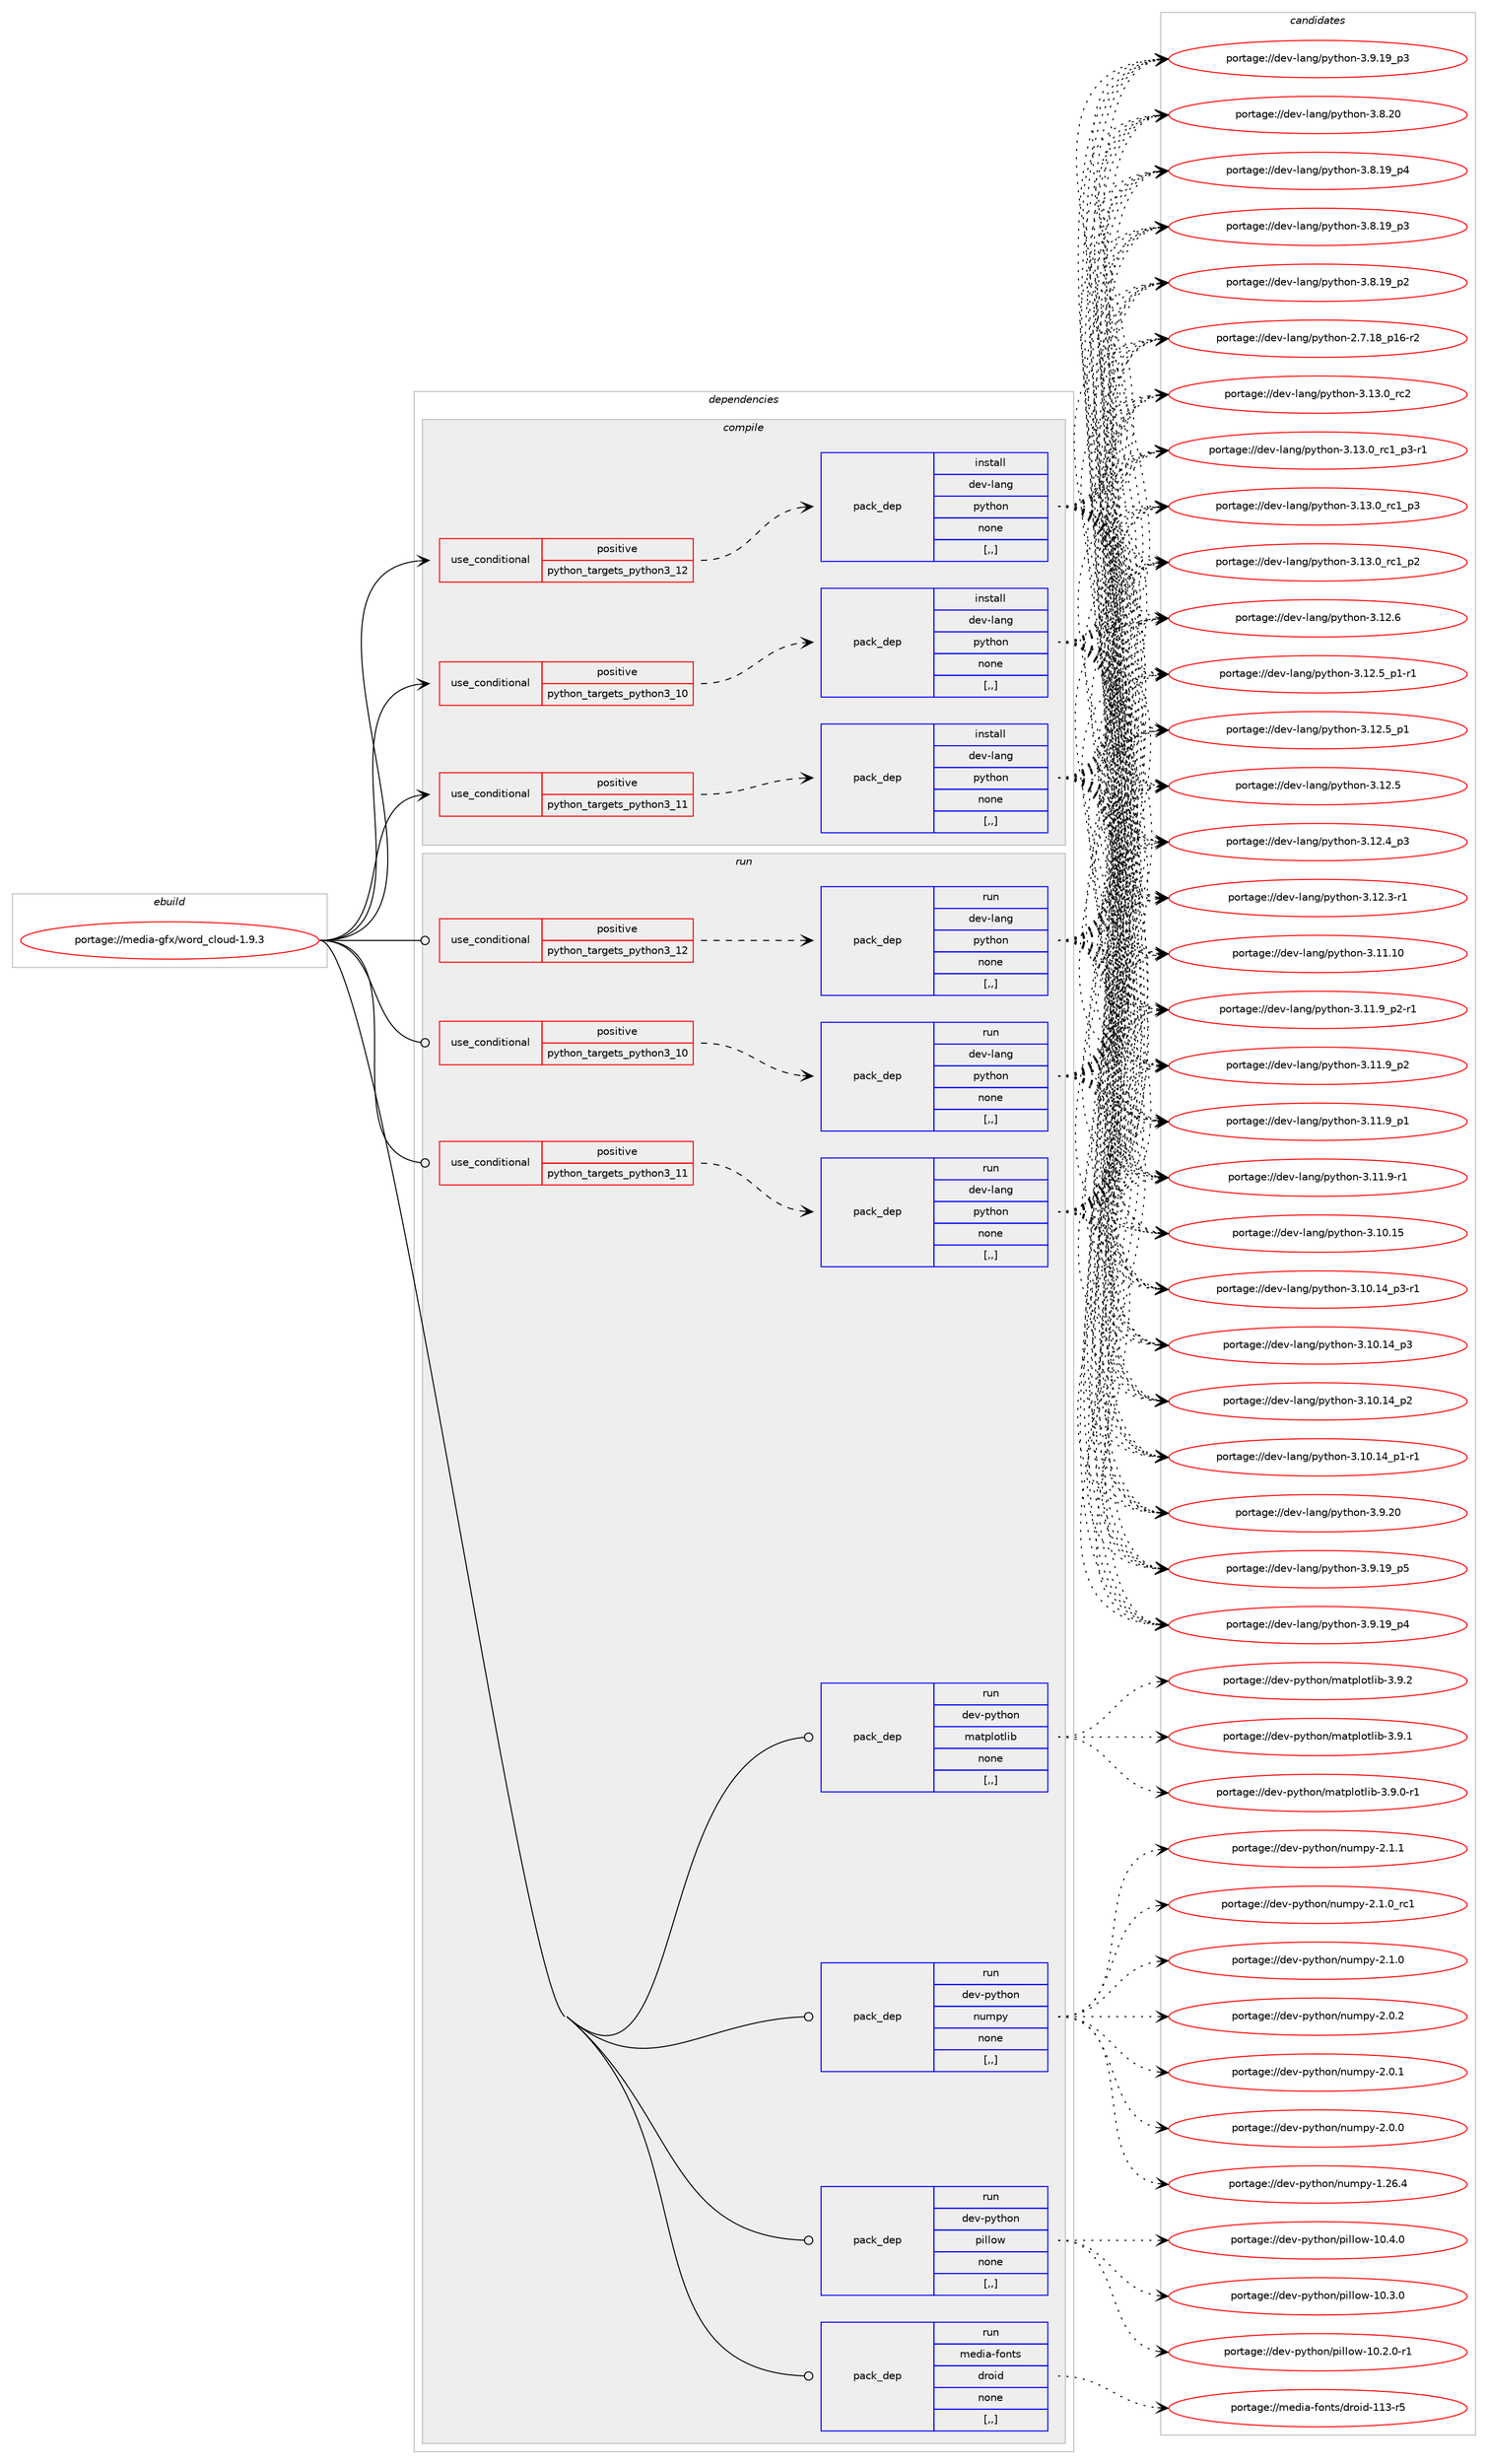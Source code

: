 digraph prolog {

# *************
# Graph options
# *************

newrank=true;
concentrate=true;
compound=true;
graph [rankdir=LR,fontname=Helvetica,fontsize=10,ranksep=1.5];#, ranksep=2.5, nodesep=0.2];
edge  [arrowhead=vee];
node  [fontname=Helvetica,fontsize=10];

# **********
# The ebuild
# **********

subgraph cluster_leftcol {
color=gray;
label=<<i>ebuild</i>>;
id [label="portage://media-gfx/word_cloud-1.9.3", color=red, width=4, href="../media-gfx/word_cloud-1.9.3.svg"];
}

# ****************
# The dependencies
# ****************

subgraph cluster_midcol {
color=gray;
label=<<i>dependencies</i>>;
subgraph cluster_compile {
fillcolor="#eeeeee";
style=filled;
label=<<i>compile</i>>;
subgraph cond206956 {
dependency803730 [label=<<TABLE BORDER="0" CELLBORDER="1" CELLSPACING="0" CELLPADDING="4"><TR><TD ROWSPAN="3" CELLPADDING="10">use_conditional</TD></TR><TR><TD>positive</TD></TR><TR><TD>python_targets_python3_10</TD></TR></TABLE>>, shape=none, color=red];
subgraph pack590650 {
dependency803731 [label=<<TABLE BORDER="0" CELLBORDER="1" CELLSPACING="0" CELLPADDING="4" WIDTH="220"><TR><TD ROWSPAN="6" CELLPADDING="30">pack_dep</TD></TR><TR><TD WIDTH="110">install</TD></TR><TR><TD>dev-lang</TD></TR><TR><TD>python</TD></TR><TR><TD>none</TD></TR><TR><TD>[,,]</TD></TR></TABLE>>, shape=none, color=blue];
}
dependency803730:e -> dependency803731:w [weight=20,style="dashed",arrowhead="vee"];
}
id:e -> dependency803730:w [weight=20,style="solid",arrowhead="vee"];
subgraph cond206957 {
dependency803732 [label=<<TABLE BORDER="0" CELLBORDER="1" CELLSPACING="0" CELLPADDING="4"><TR><TD ROWSPAN="3" CELLPADDING="10">use_conditional</TD></TR><TR><TD>positive</TD></TR><TR><TD>python_targets_python3_11</TD></TR></TABLE>>, shape=none, color=red];
subgraph pack590651 {
dependency803733 [label=<<TABLE BORDER="0" CELLBORDER="1" CELLSPACING="0" CELLPADDING="4" WIDTH="220"><TR><TD ROWSPAN="6" CELLPADDING="30">pack_dep</TD></TR><TR><TD WIDTH="110">install</TD></TR><TR><TD>dev-lang</TD></TR><TR><TD>python</TD></TR><TR><TD>none</TD></TR><TR><TD>[,,]</TD></TR></TABLE>>, shape=none, color=blue];
}
dependency803732:e -> dependency803733:w [weight=20,style="dashed",arrowhead="vee"];
}
id:e -> dependency803732:w [weight=20,style="solid",arrowhead="vee"];
subgraph cond206958 {
dependency803734 [label=<<TABLE BORDER="0" CELLBORDER="1" CELLSPACING="0" CELLPADDING="4"><TR><TD ROWSPAN="3" CELLPADDING="10">use_conditional</TD></TR><TR><TD>positive</TD></TR><TR><TD>python_targets_python3_12</TD></TR></TABLE>>, shape=none, color=red];
subgraph pack590652 {
dependency803735 [label=<<TABLE BORDER="0" CELLBORDER="1" CELLSPACING="0" CELLPADDING="4" WIDTH="220"><TR><TD ROWSPAN="6" CELLPADDING="30">pack_dep</TD></TR><TR><TD WIDTH="110">install</TD></TR><TR><TD>dev-lang</TD></TR><TR><TD>python</TD></TR><TR><TD>none</TD></TR><TR><TD>[,,]</TD></TR></TABLE>>, shape=none, color=blue];
}
dependency803734:e -> dependency803735:w [weight=20,style="dashed",arrowhead="vee"];
}
id:e -> dependency803734:w [weight=20,style="solid",arrowhead="vee"];
}
subgraph cluster_compileandrun {
fillcolor="#eeeeee";
style=filled;
label=<<i>compile and run</i>>;
}
subgraph cluster_run {
fillcolor="#eeeeee";
style=filled;
label=<<i>run</i>>;
subgraph cond206959 {
dependency803736 [label=<<TABLE BORDER="0" CELLBORDER="1" CELLSPACING="0" CELLPADDING="4"><TR><TD ROWSPAN="3" CELLPADDING="10">use_conditional</TD></TR><TR><TD>positive</TD></TR><TR><TD>python_targets_python3_10</TD></TR></TABLE>>, shape=none, color=red];
subgraph pack590653 {
dependency803737 [label=<<TABLE BORDER="0" CELLBORDER="1" CELLSPACING="0" CELLPADDING="4" WIDTH="220"><TR><TD ROWSPAN="6" CELLPADDING="30">pack_dep</TD></TR><TR><TD WIDTH="110">run</TD></TR><TR><TD>dev-lang</TD></TR><TR><TD>python</TD></TR><TR><TD>none</TD></TR><TR><TD>[,,]</TD></TR></TABLE>>, shape=none, color=blue];
}
dependency803736:e -> dependency803737:w [weight=20,style="dashed",arrowhead="vee"];
}
id:e -> dependency803736:w [weight=20,style="solid",arrowhead="odot"];
subgraph cond206960 {
dependency803738 [label=<<TABLE BORDER="0" CELLBORDER="1" CELLSPACING="0" CELLPADDING="4"><TR><TD ROWSPAN="3" CELLPADDING="10">use_conditional</TD></TR><TR><TD>positive</TD></TR><TR><TD>python_targets_python3_11</TD></TR></TABLE>>, shape=none, color=red];
subgraph pack590654 {
dependency803739 [label=<<TABLE BORDER="0" CELLBORDER="1" CELLSPACING="0" CELLPADDING="4" WIDTH="220"><TR><TD ROWSPAN="6" CELLPADDING="30">pack_dep</TD></TR><TR><TD WIDTH="110">run</TD></TR><TR><TD>dev-lang</TD></TR><TR><TD>python</TD></TR><TR><TD>none</TD></TR><TR><TD>[,,]</TD></TR></TABLE>>, shape=none, color=blue];
}
dependency803738:e -> dependency803739:w [weight=20,style="dashed",arrowhead="vee"];
}
id:e -> dependency803738:w [weight=20,style="solid",arrowhead="odot"];
subgraph cond206961 {
dependency803740 [label=<<TABLE BORDER="0" CELLBORDER="1" CELLSPACING="0" CELLPADDING="4"><TR><TD ROWSPAN="3" CELLPADDING="10">use_conditional</TD></TR><TR><TD>positive</TD></TR><TR><TD>python_targets_python3_12</TD></TR></TABLE>>, shape=none, color=red];
subgraph pack590655 {
dependency803741 [label=<<TABLE BORDER="0" CELLBORDER="1" CELLSPACING="0" CELLPADDING="4" WIDTH="220"><TR><TD ROWSPAN="6" CELLPADDING="30">pack_dep</TD></TR><TR><TD WIDTH="110">run</TD></TR><TR><TD>dev-lang</TD></TR><TR><TD>python</TD></TR><TR><TD>none</TD></TR><TR><TD>[,,]</TD></TR></TABLE>>, shape=none, color=blue];
}
dependency803740:e -> dependency803741:w [weight=20,style="dashed",arrowhead="vee"];
}
id:e -> dependency803740:w [weight=20,style="solid",arrowhead="odot"];
subgraph pack590656 {
dependency803742 [label=<<TABLE BORDER="0" CELLBORDER="1" CELLSPACING="0" CELLPADDING="4" WIDTH="220"><TR><TD ROWSPAN="6" CELLPADDING="30">pack_dep</TD></TR><TR><TD WIDTH="110">run</TD></TR><TR><TD>dev-python</TD></TR><TR><TD>matplotlib</TD></TR><TR><TD>none</TD></TR><TR><TD>[,,]</TD></TR></TABLE>>, shape=none, color=blue];
}
id:e -> dependency803742:w [weight=20,style="solid",arrowhead="odot"];
subgraph pack590657 {
dependency803743 [label=<<TABLE BORDER="0" CELLBORDER="1" CELLSPACING="0" CELLPADDING="4" WIDTH="220"><TR><TD ROWSPAN="6" CELLPADDING="30">pack_dep</TD></TR><TR><TD WIDTH="110">run</TD></TR><TR><TD>dev-python</TD></TR><TR><TD>numpy</TD></TR><TR><TD>none</TD></TR><TR><TD>[,,]</TD></TR></TABLE>>, shape=none, color=blue];
}
id:e -> dependency803743:w [weight=20,style="solid",arrowhead="odot"];
subgraph pack590658 {
dependency803744 [label=<<TABLE BORDER="0" CELLBORDER="1" CELLSPACING="0" CELLPADDING="4" WIDTH="220"><TR><TD ROWSPAN="6" CELLPADDING="30">pack_dep</TD></TR><TR><TD WIDTH="110">run</TD></TR><TR><TD>dev-python</TD></TR><TR><TD>pillow</TD></TR><TR><TD>none</TD></TR><TR><TD>[,,]</TD></TR></TABLE>>, shape=none, color=blue];
}
id:e -> dependency803744:w [weight=20,style="solid",arrowhead="odot"];
subgraph pack590659 {
dependency803745 [label=<<TABLE BORDER="0" CELLBORDER="1" CELLSPACING="0" CELLPADDING="4" WIDTH="220"><TR><TD ROWSPAN="6" CELLPADDING="30">pack_dep</TD></TR><TR><TD WIDTH="110">run</TD></TR><TR><TD>media-fonts</TD></TR><TR><TD>droid</TD></TR><TR><TD>none</TD></TR><TR><TD>[,,]</TD></TR></TABLE>>, shape=none, color=blue];
}
id:e -> dependency803745:w [weight=20,style="solid",arrowhead="odot"];
}
}

# **************
# The candidates
# **************

subgraph cluster_choices {
rank=same;
color=gray;
label=<<i>candidates</i>>;

subgraph choice590650 {
color=black;
nodesep=1;
choice10010111845108971101034711212111610411111045514649514648951149950 [label="portage://dev-lang/python-3.13.0_rc2", color=red, width=4,href="../dev-lang/python-3.13.0_rc2.svg"];
choice1001011184510897110103471121211161041111104551464951464895114994995112514511449 [label="portage://dev-lang/python-3.13.0_rc1_p3-r1", color=red, width=4,href="../dev-lang/python-3.13.0_rc1_p3-r1.svg"];
choice100101118451089711010347112121116104111110455146495146489511499499511251 [label="portage://dev-lang/python-3.13.0_rc1_p3", color=red, width=4,href="../dev-lang/python-3.13.0_rc1_p3.svg"];
choice100101118451089711010347112121116104111110455146495146489511499499511250 [label="portage://dev-lang/python-3.13.0_rc1_p2", color=red, width=4,href="../dev-lang/python-3.13.0_rc1_p2.svg"];
choice10010111845108971101034711212111610411111045514649504654 [label="portage://dev-lang/python-3.12.6", color=red, width=4,href="../dev-lang/python-3.12.6.svg"];
choice1001011184510897110103471121211161041111104551464950465395112494511449 [label="portage://dev-lang/python-3.12.5_p1-r1", color=red, width=4,href="../dev-lang/python-3.12.5_p1-r1.svg"];
choice100101118451089711010347112121116104111110455146495046539511249 [label="portage://dev-lang/python-3.12.5_p1", color=red, width=4,href="../dev-lang/python-3.12.5_p1.svg"];
choice10010111845108971101034711212111610411111045514649504653 [label="portage://dev-lang/python-3.12.5", color=red, width=4,href="../dev-lang/python-3.12.5.svg"];
choice100101118451089711010347112121116104111110455146495046529511251 [label="portage://dev-lang/python-3.12.4_p3", color=red, width=4,href="../dev-lang/python-3.12.4_p3.svg"];
choice100101118451089711010347112121116104111110455146495046514511449 [label="portage://dev-lang/python-3.12.3-r1", color=red, width=4,href="../dev-lang/python-3.12.3-r1.svg"];
choice1001011184510897110103471121211161041111104551464949464948 [label="portage://dev-lang/python-3.11.10", color=red, width=4,href="../dev-lang/python-3.11.10.svg"];
choice1001011184510897110103471121211161041111104551464949465795112504511449 [label="portage://dev-lang/python-3.11.9_p2-r1", color=red, width=4,href="../dev-lang/python-3.11.9_p2-r1.svg"];
choice100101118451089711010347112121116104111110455146494946579511250 [label="portage://dev-lang/python-3.11.9_p2", color=red, width=4,href="../dev-lang/python-3.11.9_p2.svg"];
choice100101118451089711010347112121116104111110455146494946579511249 [label="portage://dev-lang/python-3.11.9_p1", color=red, width=4,href="../dev-lang/python-3.11.9_p1.svg"];
choice100101118451089711010347112121116104111110455146494946574511449 [label="portage://dev-lang/python-3.11.9-r1", color=red, width=4,href="../dev-lang/python-3.11.9-r1.svg"];
choice1001011184510897110103471121211161041111104551464948464953 [label="portage://dev-lang/python-3.10.15", color=red, width=4,href="../dev-lang/python-3.10.15.svg"];
choice100101118451089711010347112121116104111110455146494846495295112514511449 [label="portage://dev-lang/python-3.10.14_p3-r1", color=red, width=4,href="../dev-lang/python-3.10.14_p3-r1.svg"];
choice10010111845108971101034711212111610411111045514649484649529511251 [label="portage://dev-lang/python-3.10.14_p3", color=red, width=4,href="../dev-lang/python-3.10.14_p3.svg"];
choice10010111845108971101034711212111610411111045514649484649529511250 [label="portage://dev-lang/python-3.10.14_p2", color=red, width=4,href="../dev-lang/python-3.10.14_p2.svg"];
choice100101118451089711010347112121116104111110455146494846495295112494511449 [label="portage://dev-lang/python-3.10.14_p1-r1", color=red, width=4,href="../dev-lang/python-3.10.14_p1-r1.svg"];
choice10010111845108971101034711212111610411111045514657465048 [label="portage://dev-lang/python-3.9.20", color=red, width=4,href="../dev-lang/python-3.9.20.svg"];
choice100101118451089711010347112121116104111110455146574649579511253 [label="portage://dev-lang/python-3.9.19_p5", color=red, width=4,href="../dev-lang/python-3.9.19_p5.svg"];
choice100101118451089711010347112121116104111110455146574649579511252 [label="portage://dev-lang/python-3.9.19_p4", color=red, width=4,href="../dev-lang/python-3.9.19_p4.svg"];
choice100101118451089711010347112121116104111110455146574649579511251 [label="portage://dev-lang/python-3.9.19_p3", color=red, width=4,href="../dev-lang/python-3.9.19_p3.svg"];
choice10010111845108971101034711212111610411111045514656465048 [label="portage://dev-lang/python-3.8.20", color=red, width=4,href="../dev-lang/python-3.8.20.svg"];
choice100101118451089711010347112121116104111110455146564649579511252 [label="portage://dev-lang/python-3.8.19_p4", color=red, width=4,href="../dev-lang/python-3.8.19_p4.svg"];
choice100101118451089711010347112121116104111110455146564649579511251 [label="portage://dev-lang/python-3.8.19_p3", color=red, width=4,href="../dev-lang/python-3.8.19_p3.svg"];
choice100101118451089711010347112121116104111110455146564649579511250 [label="portage://dev-lang/python-3.8.19_p2", color=red, width=4,href="../dev-lang/python-3.8.19_p2.svg"];
choice100101118451089711010347112121116104111110455046554649569511249544511450 [label="portage://dev-lang/python-2.7.18_p16-r2", color=red, width=4,href="../dev-lang/python-2.7.18_p16-r2.svg"];
dependency803731:e -> choice10010111845108971101034711212111610411111045514649514648951149950:w [style=dotted,weight="100"];
dependency803731:e -> choice1001011184510897110103471121211161041111104551464951464895114994995112514511449:w [style=dotted,weight="100"];
dependency803731:e -> choice100101118451089711010347112121116104111110455146495146489511499499511251:w [style=dotted,weight="100"];
dependency803731:e -> choice100101118451089711010347112121116104111110455146495146489511499499511250:w [style=dotted,weight="100"];
dependency803731:e -> choice10010111845108971101034711212111610411111045514649504654:w [style=dotted,weight="100"];
dependency803731:e -> choice1001011184510897110103471121211161041111104551464950465395112494511449:w [style=dotted,weight="100"];
dependency803731:e -> choice100101118451089711010347112121116104111110455146495046539511249:w [style=dotted,weight="100"];
dependency803731:e -> choice10010111845108971101034711212111610411111045514649504653:w [style=dotted,weight="100"];
dependency803731:e -> choice100101118451089711010347112121116104111110455146495046529511251:w [style=dotted,weight="100"];
dependency803731:e -> choice100101118451089711010347112121116104111110455146495046514511449:w [style=dotted,weight="100"];
dependency803731:e -> choice1001011184510897110103471121211161041111104551464949464948:w [style=dotted,weight="100"];
dependency803731:e -> choice1001011184510897110103471121211161041111104551464949465795112504511449:w [style=dotted,weight="100"];
dependency803731:e -> choice100101118451089711010347112121116104111110455146494946579511250:w [style=dotted,weight="100"];
dependency803731:e -> choice100101118451089711010347112121116104111110455146494946579511249:w [style=dotted,weight="100"];
dependency803731:e -> choice100101118451089711010347112121116104111110455146494946574511449:w [style=dotted,weight="100"];
dependency803731:e -> choice1001011184510897110103471121211161041111104551464948464953:w [style=dotted,weight="100"];
dependency803731:e -> choice100101118451089711010347112121116104111110455146494846495295112514511449:w [style=dotted,weight="100"];
dependency803731:e -> choice10010111845108971101034711212111610411111045514649484649529511251:w [style=dotted,weight="100"];
dependency803731:e -> choice10010111845108971101034711212111610411111045514649484649529511250:w [style=dotted,weight="100"];
dependency803731:e -> choice100101118451089711010347112121116104111110455146494846495295112494511449:w [style=dotted,weight="100"];
dependency803731:e -> choice10010111845108971101034711212111610411111045514657465048:w [style=dotted,weight="100"];
dependency803731:e -> choice100101118451089711010347112121116104111110455146574649579511253:w [style=dotted,weight="100"];
dependency803731:e -> choice100101118451089711010347112121116104111110455146574649579511252:w [style=dotted,weight="100"];
dependency803731:e -> choice100101118451089711010347112121116104111110455146574649579511251:w [style=dotted,weight="100"];
dependency803731:e -> choice10010111845108971101034711212111610411111045514656465048:w [style=dotted,weight="100"];
dependency803731:e -> choice100101118451089711010347112121116104111110455146564649579511252:w [style=dotted,weight="100"];
dependency803731:e -> choice100101118451089711010347112121116104111110455146564649579511251:w [style=dotted,weight="100"];
dependency803731:e -> choice100101118451089711010347112121116104111110455146564649579511250:w [style=dotted,weight="100"];
dependency803731:e -> choice100101118451089711010347112121116104111110455046554649569511249544511450:w [style=dotted,weight="100"];
}
subgraph choice590651 {
color=black;
nodesep=1;
choice10010111845108971101034711212111610411111045514649514648951149950 [label="portage://dev-lang/python-3.13.0_rc2", color=red, width=4,href="../dev-lang/python-3.13.0_rc2.svg"];
choice1001011184510897110103471121211161041111104551464951464895114994995112514511449 [label="portage://dev-lang/python-3.13.0_rc1_p3-r1", color=red, width=4,href="../dev-lang/python-3.13.0_rc1_p3-r1.svg"];
choice100101118451089711010347112121116104111110455146495146489511499499511251 [label="portage://dev-lang/python-3.13.0_rc1_p3", color=red, width=4,href="../dev-lang/python-3.13.0_rc1_p3.svg"];
choice100101118451089711010347112121116104111110455146495146489511499499511250 [label="portage://dev-lang/python-3.13.0_rc1_p2", color=red, width=4,href="../dev-lang/python-3.13.0_rc1_p2.svg"];
choice10010111845108971101034711212111610411111045514649504654 [label="portage://dev-lang/python-3.12.6", color=red, width=4,href="../dev-lang/python-3.12.6.svg"];
choice1001011184510897110103471121211161041111104551464950465395112494511449 [label="portage://dev-lang/python-3.12.5_p1-r1", color=red, width=4,href="../dev-lang/python-3.12.5_p1-r1.svg"];
choice100101118451089711010347112121116104111110455146495046539511249 [label="portage://dev-lang/python-3.12.5_p1", color=red, width=4,href="../dev-lang/python-3.12.5_p1.svg"];
choice10010111845108971101034711212111610411111045514649504653 [label="portage://dev-lang/python-3.12.5", color=red, width=4,href="../dev-lang/python-3.12.5.svg"];
choice100101118451089711010347112121116104111110455146495046529511251 [label="portage://dev-lang/python-3.12.4_p3", color=red, width=4,href="../dev-lang/python-3.12.4_p3.svg"];
choice100101118451089711010347112121116104111110455146495046514511449 [label="portage://dev-lang/python-3.12.3-r1", color=red, width=4,href="../dev-lang/python-3.12.3-r1.svg"];
choice1001011184510897110103471121211161041111104551464949464948 [label="portage://dev-lang/python-3.11.10", color=red, width=4,href="../dev-lang/python-3.11.10.svg"];
choice1001011184510897110103471121211161041111104551464949465795112504511449 [label="portage://dev-lang/python-3.11.9_p2-r1", color=red, width=4,href="../dev-lang/python-3.11.9_p2-r1.svg"];
choice100101118451089711010347112121116104111110455146494946579511250 [label="portage://dev-lang/python-3.11.9_p2", color=red, width=4,href="../dev-lang/python-3.11.9_p2.svg"];
choice100101118451089711010347112121116104111110455146494946579511249 [label="portage://dev-lang/python-3.11.9_p1", color=red, width=4,href="../dev-lang/python-3.11.9_p1.svg"];
choice100101118451089711010347112121116104111110455146494946574511449 [label="portage://dev-lang/python-3.11.9-r1", color=red, width=4,href="../dev-lang/python-3.11.9-r1.svg"];
choice1001011184510897110103471121211161041111104551464948464953 [label="portage://dev-lang/python-3.10.15", color=red, width=4,href="../dev-lang/python-3.10.15.svg"];
choice100101118451089711010347112121116104111110455146494846495295112514511449 [label="portage://dev-lang/python-3.10.14_p3-r1", color=red, width=4,href="../dev-lang/python-3.10.14_p3-r1.svg"];
choice10010111845108971101034711212111610411111045514649484649529511251 [label="portage://dev-lang/python-3.10.14_p3", color=red, width=4,href="../dev-lang/python-3.10.14_p3.svg"];
choice10010111845108971101034711212111610411111045514649484649529511250 [label="portage://dev-lang/python-3.10.14_p2", color=red, width=4,href="../dev-lang/python-3.10.14_p2.svg"];
choice100101118451089711010347112121116104111110455146494846495295112494511449 [label="portage://dev-lang/python-3.10.14_p1-r1", color=red, width=4,href="../dev-lang/python-3.10.14_p1-r1.svg"];
choice10010111845108971101034711212111610411111045514657465048 [label="portage://dev-lang/python-3.9.20", color=red, width=4,href="../dev-lang/python-3.9.20.svg"];
choice100101118451089711010347112121116104111110455146574649579511253 [label="portage://dev-lang/python-3.9.19_p5", color=red, width=4,href="../dev-lang/python-3.9.19_p5.svg"];
choice100101118451089711010347112121116104111110455146574649579511252 [label="portage://dev-lang/python-3.9.19_p4", color=red, width=4,href="../dev-lang/python-3.9.19_p4.svg"];
choice100101118451089711010347112121116104111110455146574649579511251 [label="portage://dev-lang/python-3.9.19_p3", color=red, width=4,href="../dev-lang/python-3.9.19_p3.svg"];
choice10010111845108971101034711212111610411111045514656465048 [label="portage://dev-lang/python-3.8.20", color=red, width=4,href="../dev-lang/python-3.8.20.svg"];
choice100101118451089711010347112121116104111110455146564649579511252 [label="portage://dev-lang/python-3.8.19_p4", color=red, width=4,href="../dev-lang/python-3.8.19_p4.svg"];
choice100101118451089711010347112121116104111110455146564649579511251 [label="portage://dev-lang/python-3.8.19_p3", color=red, width=4,href="../dev-lang/python-3.8.19_p3.svg"];
choice100101118451089711010347112121116104111110455146564649579511250 [label="portage://dev-lang/python-3.8.19_p2", color=red, width=4,href="../dev-lang/python-3.8.19_p2.svg"];
choice100101118451089711010347112121116104111110455046554649569511249544511450 [label="portage://dev-lang/python-2.7.18_p16-r2", color=red, width=4,href="../dev-lang/python-2.7.18_p16-r2.svg"];
dependency803733:e -> choice10010111845108971101034711212111610411111045514649514648951149950:w [style=dotted,weight="100"];
dependency803733:e -> choice1001011184510897110103471121211161041111104551464951464895114994995112514511449:w [style=dotted,weight="100"];
dependency803733:e -> choice100101118451089711010347112121116104111110455146495146489511499499511251:w [style=dotted,weight="100"];
dependency803733:e -> choice100101118451089711010347112121116104111110455146495146489511499499511250:w [style=dotted,weight="100"];
dependency803733:e -> choice10010111845108971101034711212111610411111045514649504654:w [style=dotted,weight="100"];
dependency803733:e -> choice1001011184510897110103471121211161041111104551464950465395112494511449:w [style=dotted,weight="100"];
dependency803733:e -> choice100101118451089711010347112121116104111110455146495046539511249:w [style=dotted,weight="100"];
dependency803733:e -> choice10010111845108971101034711212111610411111045514649504653:w [style=dotted,weight="100"];
dependency803733:e -> choice100101118451089711010347112121116104111110455146495046529511251:w [style=dotted,weight="100"];
dependency803733:e -> choice100101118451089711010347112121116104111110455146495046514511449:w [style=dotted,weight="100"];
dependency803733:e -> choice1001011184510897110103471121211161041111104551464949464948:w [style=dotted,weight="100"];
dependency803733:e -> choice1001011184510897110103471121211161041111104551464949465795112504511449:w [style=dotted,weight="100"];
dependency803733:e -> choice100101118451089711010347112121116104111110455146494946579511250:w [style=dotted,weight="100"];
dependency803733:e -> choice100101118451089711010347112121116104111110455146494946579511249:w [style=dotted,weight="100"];
dependency803733:e -> choice100101118451089711010347112121116104111110455146494946574511449:w [style=dotted,weight="100"];
dependency803733:e -> choice1001011184510897110103471121211161041111104551464948464953:w [style=dotted,weight="100"];
dependency803733:e -> choice100101118451089711010347112121116104111110455146494846495295112514511449:w [style=dotted,weight="100"];
dependency803733:e -> choice10010111845108971101034711212111610411111045514649484649529511251:w [style=dotted,weight="100"];
dependency803733:e -> choice10010111845108971101034711212111610411111045514649484649529511250:w [style=dotted,weight="100"];
dependency803733:e -> choice100101118451089711010347112121116104111110455146494846495295112494511449:w [style=dotted,weight="100"];
dependency803733:e -> choice10010111845108971101034711212111610411111045514657465048:w [style=dotted,weight="100"];
dependency803733:e -> choice100101118451089711010347112121116104111110455146574649579511253:w [style=dotted,weight="100"];
dependency803733:e -> choice100101118451089711010347112121116104111110455146574649579511252:w [style=dotted,weight="100"];
dependency803733:e -> choice100101118451089711010347112121116104111110455146574649579511251:w [style=dotted,weight="100"];
dependency803733:e -> choice10010111845108971101034711212111610411111045514656465048:w [style=dotted,weight="100"];
dependency803733:e -> choice100101118451089711010347112121116104111110455146564649579511252:w [style=dotted,weight="100"];
dependency803733:e -> choice100101118451089711010347112121116104111110455146564649579511251:w [style=dotted,weight="100"];
dependency803733:e -> choice100101118451089711010347112121116104111110455146564649579511250:w [style=dotted,weight="100"];
dependency803733:e -> choice100101118451089711010347112121116104111110455046554649569511249544511450:w [style=dotted,weight="100"];
}
subgraph choice590652 {
color=black;
nodesep=1;
choice10010111845108971101034711212111610411111045514649514648951149950 [label="portage://dev-lang/python-3.13.0_rc2", color=red, width=4,href="../dev-lang/python-3.13.0_rc2.svg"];
choice1001011184510897110103471121211161041111104551464951464895114994995112514511449 [label="portage://dev-lang/python-3.13.0_rc1_p3-r1", color=red, width=4,href="../dev-lang/python-3.13.0_rc1_p3-r1.svg"];
choice100101118451089711010347112121116104111110455146495146489511499499511251 [label="portage://dev-lang/python-3.13.0_rc1_p3", color=red, width=4,href="../dev-lang/python-3.13.0_rc1_p3.svg"];
choice100101118451089711010347112121116104111110455146495146489511499499511250 [label="portage://dev-lang/python-3.13.0_rc1_p2", color=red, width=4,href="../dev-lang/python-3.13.0_rc1_p2.svg"];
choice10010111845108971101034711212111610411111045514649504654 [label="portage://dev-lang/python-3.12.6", color=red, width=4,href="../dev-lang/python-3.12.6.svg"];
choice1001011184510897110103471121211161041111104551464950465395112494511449 [label="portage://dev-lang/python-3.12.5_p1-r1", color=red, width=4,href="../dev-lang/python-3.12.5_p1-r1.svg"];
choice100101118451089711010347112121116104111110455146495046539511249 [label="portage://dev-lang/python-3.12.5_p1", color=red, width=4,href="../dev-lang/python-3.12.5_p1.svg"];
choice10010111845108971101034711212111610411111045514649504653 [label="portage://dev-lang/python-3.12.5", color=red, width=4,href="../dev-lang/python-3.12.5.svg"];
choice100101118451089711010347112121116104111110455146495046529511251 [label="portage://dev-lang/python-3.12.4_p3", color=red, width=4,href="../dev-lang/python-3.12.4_p3.svg"];
choice100101118451089711010347112121116104111110455146495046514511449 [label="portage://dev-lang/python-3.12.3-r1", color=red, width=4,href="../dev-lang/python-3.12.3-r1.svg"];
choice1001011184510897110103471121211161041111104551464949464948 [label="portage://dev-lang/python-3.11.10", color=red, width=4,href="../dev-lang/python-3.11.10.svg"];
choice1001011184510897110103471121211161041111104551464949465795112504511449 [label="portage://dev-lang/python-3.11.9_p2-r1", color=red, width=4,href="../dev-lang/python-3.11.9_p2-r1.svg"];
choice100101118451089711010347112121116104111110455146494946579511250 [label="portage://dev-lang/python-3.11.9_p2", color=red, width=4,href="../dev-lang/python-3.11.9_p2.svg"];
choice100101118451089711010347112121116104111110455146494946579511249 [label="portage://dev-lang/python-3.11.9_p1", color=red, width=4,href="../dev-lang/python-3.11.9_p1.svg"];
choice100101118451089711010347112121116104111110455146494946574511449 [label="portage://dev-lang/python-3.11.9-r1", color=red, width=4,href="../dev-lang/python-3.11.9-r1.svg"];
choice1001011184510897110103471121211161041111104551464948464953 [label="portage://dev-lang/python-3.10.15", color=red, width=4,href="../dev-lang/python-3.10.15.svg"];
choice100101118451089711010347112121116104111110455146494846495295112514511449 [label="portage://dev-lang/python-3.10.14_p3-r1", color=red, width=4,href="../dev-lang/python-3.10.14_p3-r1.svg"];
choice10010111845108971101034711212111610411111045514649484649529511251 [label="portage://dev-lang/python-3.10.14_p3", color=red, width=4,href="../dev-lang/python-3.10.14_p3.svg"];
choice10010111845108971101034711212111610411111045514649484649529511250 [label="portage://dev-lang/python-3.10.14_p2", color=red, width=4,href="../dev-lang/python-3.10.14_p2.svg"];
choice100101118451089711010347112121116104111110455146494846495295112494511449 [label="portage://dev-lang/python-3.10.14_p1-r1", color=red, width=4,href="../dev-lang/python-3.10.14_p1-r1.svg"];
choice10010111845108971101034711212111610411111045514657465048 [label="portage://dev-lang/python-3.9.20", color=red, width=4,href="../dev-lang/python-3.9.20.svg"];
choice100101118451089711010347112121116104111110455146574649579511253 [label="portage://dev-lang/python-3.9.19_p5", color=red, width=4,href="../dev-lang/python-3.9.19_p5.svg"];
choice100101118451089711010347112121116104111110455146574649579511252 [label="portage://dev-lang/python-3.9.19_p4", color=red, width=4,href="../dev-lang/python-3.9.19_p4.svg"];
choice100101118451089711010347112121116104111110455146574649579511251 [label="portage://dev-lang/python-3.9.19_p3", color=red, width=4,href="../dev-lang/python-3.9.19_p3.svg"];
choice10010111845108971101034711212111610411111045514656465048 [label="portage://dev-lang/python-3.8.20", color=red, width=4,href="../dev-lang/python-3.8.20.svg"];
choice100101118451089711010347112121116104111110455146564649579511252 [label="portage://dev-lang/python-3.8.19_p4", color=red, width=4,href="../dev-lang/python-3.8.19_p4.svg"];
choice100101118451089711010347112121116104111110455146564649579511251 [label="portage://dev-lang/python-3.8.19_p3", color=red, width=4,href="../dev-lang/python-3.8.19_p3.svg"];
choice100101118451089711010347112121116104111110455146564649579511250 [label="portage://dev-lang/python-3.8.19_p2", color=red, width=4,href="../dev-lang/python-3.8.19_p2.svg"];
choice100101118451089711010347112121116104111110455046554649569511249544511450 [label="portage://dev-lang/python-2.7.18_p16-r2", color=red, width=4,href="../dev-lang/python-2.7.18_p16-r2.svg"];
dependency803735:e -> choice10010111845108971101034711212111610411111045514649514648951149950:w [style=dotted,weight="100"];
dependency803735:e -> choice1001011184510897110103471121211161041111104551464951464895114994995112514511449:w [style=dotted,weight="100"];
dependency803735:e -> choice100101118451089711010347112121116104111110455146495146489511499499511251:w [style=dotted,weight="100"];
dependency803735:e -> choice100101118451089711010347112121116104111110455146495146489511499499511250:w [style=dotted,weight="100"];
dependency803735:e -> choice10010111845108971101034711212111610411111045514649504654:w [style=dotted,weight="100"];
dependency803735:e -> choice1001011184510897110103471121211161041111104551464950465395112494511449:w [style=dotted,weight="100"];
dependency803735:e -> choice100101118451089711010347112121116104111110455146495046539511249:w [style=dotted,weight="100"];
dependency803735:e -> choice10010111845108971101034711212111610411111045514649504653:w [style=dotted,weight="100"];
dependency803735:e -> choice100101118451089711010347112121116104111110455146495046529511251:w [style=dotted,weight="100"];
dependency803735:e -> choice100101118451089711010347112121116104111110455146495046514511449:w [style=dotted,weight="100"];
dependency803735:e -> choice1001011184510897110103471121211161041111104551464949464948:w [style=dotted,weight="100"];
dependency803735:e -> choice1001011184510897110103471121211161041111104551464949465795112504511449:w [style=dotted,weight="100"];
dependency803735:e -> choice100101118451089711010347112121116104111110455146494946579511250:w [style=dotted,weight="100"];
dependency803735:e -> choice100101118451089711010347112121116104111110455146494946579511249:w [style=dotted,weight="100"];
dependency803735:e -> choice100101118451089711010347112121116104111110455146494946574511449:w [style=dotted,weight="100"];
dependency803735:e -> choice1001011184510897110103471121211161041111104551464948464953:w [style=dotted,weight="100"];
dependency803735:e -> choice100101118451089711010347112121116104111110455146494846495295112514511449:w [style=dotted,weight="100"];
dependency803735:e -> choice10010111845108971101034711212111610411111045514649484649529511251:w [style=dotted,weight="100"];
dependency803735:e -> choice10010111845108971101034711212111610411111045514649484649529511250:w [style=dotted,weight="100"];
dependency803735:e -> choice100101118451089711010347112121116104111110455146494846495295112494511449:w [style=dotted,weight="100"];
dependency803735:e -> choice10010111845108971101034711212111610411111045514657465048:w [style=dotted,weight="100"];
dependency803735:e -> choice100101118451089711010347112121116104111110455146574649579511253:w [style=dotted,weight="100"];
dependency803735:e -> choice100101118451089711010347112121116104111110455146574649579511252:w [style=dotted,weight="100"];
dependency803735:e -> choice100101118451089711010347112121116104111110455146574649579511251:w [style=dotted,weight="100"];
dependency803735:e -> choice10010111845108971101034711212111610411111045514656465048:w [style=dotted,weight="100"];
dependency803735:e -> choice100101118451089711010347112121116104111110455146564649579511252:w [style=dotted,weight="100"];
dependency803735:e -> choice100101118451089711010347112121116104111110455146564649579511251:w [style=dotted,weight="100"];
dependency803735:e -> choice100101118451089711010347112121116104111110455146564649579511250:w [style=dotted,weight="100"];
dependency803735:e -> choice100101118451089711010347112121116104111110455046554649569511249544511450:w [style=dotted,weight="100"];
}
subgraph choice590653 {
color=black;
nodesep=1;
choice10010111845108971101034711212111610411111045514649514648951149950 [label="portage://dev-lang/python-3.13.0_rc2", color=red, width=4,href="../dev-lang/python-3.13.0_rc2.svg"];
choice1001011184510897110103471121211161041111104551464951464895114994995112514511449 [label="portage://dev-lang/python-3.13.0_rc1_p3-r1", color=red, width=4,href="../dev-lang/python-3.13.0_rc1_p3-r1.svg"];
choice100101118451089711010347112121116104111110455146495146489511499499511251 [label="portage://dev-lang/python-3.13.0_rc1_p3", color=red, width=4,href="../dev-lang/python-3.13.0_rc1_p3.svg"];
choice100101118451089711010347112121116104111110455146495146489511499499511250 [label="portage://dev-lang/python-3.13.0_rc1_p2", color=red, width=4,href="../dev-lang/python-3.13.0_rc1_p2.svg"];
choice10010111845108971101034711212111610411111045514649504654 [label="portage://dev-lang/python-3.12.6", color=red, width=4,href="../dev-lang/python-3.12.6.svg"];
choice1001011184510897110103471121211161041111104551464950465395112494511449 [label="portage://dev-lang/python-3.12.5_p1-r1", color=red, width=4,href="../dev-lang/python-3.12.5_p1-r1.svg"];
choice100101118451089711010347112121116104111110455146495046539511249 [label="portage://dev-lang/python-3.12.5_p1", color=red, width=4,href="../dev-lang/python-3.12.5_p1.svg"];
choice10010111845108971101034711212111610411111045514649504653 [label="portage://dev-lang/python-3.12.5", color=red, width=4,href="../dev-lang/python-3.12.5.svg"];
choice100101118451089711010347112121116104111110455146495046529511251 [label="portage://dev-lang/python-3.12.4_p3", color=red, width=4,href="../dev-lang/python-3.12.4_p3.svg"];
choice100101118451089711010347112121116104111110455146495046514511449 [label="portage://dev-lang/python-3.12.3-r1", color=red, width=4,href="../dev-lang/python-3.12.3-r1.svg"];
choice1001011184510897110103471121211161041111104551464949464948 [label="portage://dev-lang/python-3.11.10", color=red, width=4,href="../dev-lang/python-3.11.10.svg"];
choice1001011184510897110103471121211161041111104551464949465795112504511449 [label="portage://dev-lang/python-3.11.9_p2-r1", color=red, width=4,href="../dev-lang/python-3.11.9_p2-r1.svg"];
choice100101118451089711010347112121116104111110455146494946579511250 [label="portage://dev-lang/python-3.11.9_p2", color=red, width=4,href="../dev-lang/python-3.11.9_p2.svg"];
choice100101118451089711010347112121116104111110455146494946579511249 [label="portage://dev-lang/python-3.11.9_p1", color=red, width=4,href="../dev-lang/python-3.11.9_p1.svg"];
choice100101118451089711010347112121116104111110455146494946574511449 [label="portage://dev-lang/python-3.11.9-r1", color=red, width=4,href="../dev-lang/python-3.11.9-r1.svg"];
choice1001011184510897110103471121211161041111104551464948464953 [label="portage://dev-lang/python-3.10.15", color=red, width=4,href="../dev-lang/python-3.10.15.svg"];
choice100101118451089711010347112121116104111110455146494846495295112514511449 [label="portage://dev-lang/python-3.10.14_p3-r1", color=red, width=4,href="../dev-lang/python-3.10.14_p3-r1.svg"];
choice10010111845108971101034711212111610411111045514649484649529511251 [label="portage://dev-lang/python-3.10.14_p3", color=red, width=4,href="../dev-lang/python-3.10.14_p3.svg"];
choice10010111845108971101034711212111610411111045514649484649529511250 [label="portage://dev-lang/python-3.10.14_p2", color=red, width=4,href="../dev-lang/python-3.10.14_p2.svg"];
choice100101118451089711010347112121116104111110455146494846495295112494511449 [label="portage://dev-lang/python-3.10.14_p1-r1", color=red, width=4,href="../dev-lang/python-3.10.14_p1-r1.svg"];
choice10010111845108971101034711212111610411111045514657465048 [label="portage://dev-lang/python-3.9.20", color=red, width=4,href="../dev-lang/python-3.9.20.svg"];
choice100101118451089711010347112121116104111110455146574649579511253 [label="portage://dev-lang/python-3.9.19_p5", color=red, width=4,href="../dev-lang/python-3.9.19_p5.svg"];
choice100101118451089711010347112121116104111110455146574649579511252 [label="portage://dev-lang/python-3.9.19_p4", color=red, width=4,href="../dev-lang/python-3.9.19_p4.svg"];
choice100101118451089711010347112121116104111110455146574649579511251 [label="portage://dev-lang/python-3.9.19_p3", color=red, width=4,href="../dev-lang/python-3.9.19_p3.svg"];
choice10010111845108971101034711212111610411111045514656465048 [label="portage://dev-lang/python-3.8.20", color=red, width=4,href="../dev-lang/python-3.8.20.svg"];
choice100101118451089711010347112121116104111110455146564649579511252 [label="portage://dev-lang/python-3.8.19_p4", color=red, width=4,href="../dev-lang/python-3.8.19_p4.svg"];
choice100101118451089711010347112121116104111110455146564649579511251 [label="portage://dev-lang/python-3.8.19_p3", color=red, width=4,href="../dev-lang/python-3.8.19_p3.svg"];
choice100101118451089711010347112121116104111110455146564649579511250 [label="portage://dev-lang/python-3.8.19_p2", color=red, width=4,href="../dev-lang/python-3.8.19_p2.svg"];
choice100101118451089711010347112121116104111110455046554649569511249544511450 [label="portage://dev-lang/python-2.7.18_p16-r2", color=red, width=4,href="../dev-lang/python-2.7.18_p16-r2.svg"];
dependency803737:e -> choice10010111845108971101034711212111610411111045514649514648951149950:w [style=dotted,weight="100"];
dependency803737:e -> choice1001011184510897110103471121211161041111104551464951464895114994995112514511449:w [style=dotted,weight="100"];
dependency803737:e -> choice100101118451089711010347112121116104111110455146495146489511499499511251:w [style=dotted,weight="100"];
dependency803737:e -> choice100101118451089711010347112121116104111110455146495146489511499499511250:w [style=dotted,weight="100"];
dependency803737:e -> choice10010111845108971101034711212111610411111045514649504654:w [style=dotted,weight="100"];
dependency803737:e -> choice1001011184510897110103471121211161041111104551464950465395112494511449:w [style=dotted,weight="100"];
dependency803737:e -> choice100101118451089711010347112121116104111110455146495046539511249:w [style=dotted,weight="100"];
dependency803737:e -> choice10010111845108971101034711212111610411111045514649504653:w [style=dotted,weight="100"];
dependency803737:e -> choice100101118451089711010347112121116104111110455146495046529511251:w [style=dotted,weight="100"];
dependency803737:e -> choice100101118451089711010347112121116104111110455146495046514511449:w [style=dotted,weight="100"];
dependency803737:e -> choice1001011184510897110103471121211161041111104551464949464948:w [style=dotted,weight="100"];
dependency803737:e -> choice1001011184510897110103471121211161041111104551464949465795112504511449:w [style=dotted,weight="100"];
dependency803737:e -> choice100101118451089711010347112121116104111110455146494946579511250:w [style=dotted,weight="100"];
dependency803737:e -> choice100101118451089711010347112121116104111110455146494946579511249:w [style=dotted,weight="100"];
dependency803737:e -> choice100101118451089711010347112121116104111110455146494946574511449:w [style=dotted,weight="100"];
dependency803737:e -> choice1001011184510897110103471121211161041111104551464948464953:w [style=dotted,weight="100"];
dependency803737:e -> choice100101118451089711010347112121116104111110455146494846495295112514511449:w [style=dotted,weight="100"];
dependency803737:e -> choice10010111845108971101034711212111610411111045514649484649529511251:w [style=dotted,weight="100"];
dependency803737:e -> choice10010111845108971101034711212111610411111045514649484649529511250:w [style=dotted,weight="100"];
dependency803737:e -> choice100101118451089711010347112121116104111110455146494846495295112494511449:w [style=dotted,weight="100"];
dependency803737:e -> choice10010111845108971101034711212111610411111045514657465048:w [style=dotted,weight="100"];
dependency803737:e -> choice100101118451089711010347112121116104111110455146574649579511253:w [style=dotted,weight="100"];
dependency803737:e -> choice100101118451089711010347112121116104111110455146574649579511252:w [style=dotted,weight="100"];
dependency803737:e -> choice100101118451089711010347112121116104111110455146574649579511251:w [style=dotted,weight="100"];
dependency803737:e -> choice10010111845108971101034711212111610411111045514656465048:w [style=dotted,weight="100"];
dependency803737:e -> choice100101118451089711010347112121116104111110455146564649579511252:w [style=dotted,weight="100"];
dependency803737:e -> choice100101118451089711010347112121116104111110455146564649579511251:w [style=dotted,weight="100"];
dependency803737:e -> choice100101118451089711010347112121116104111110455146564649579511250:w [style=dotted,weight="100"];
dependency803737:e -> choice100101118451089711010347112121116104111110455046554649569511249544511450:w [style=dotted,weight="100"];
}
subgraph choice590654 {
color=black;
nodesep=1;
choice10010111845108971101034711212111610411111045514649514648951149950 [label="portage://dev-lang/python-3.13.0_rc2", color=red, width=4,href="../dev-lang/python-3.13.0_rc2.svg"];
choice1001011184510897110103471121211161041111104551464951464895114994995112514511449 [label="portage://dev-lang/python-3.13.0_rc1_p3-r1", color=red, width=4,href="../dev-lang/python-3.13.0_rc1_p3-r1.svg"];
choice100101118451089711010347112121116104111110455146495146489511499499511251 [label="portage://dev-lang/python-3.13.0_rc1_p3", color=red, width=4,href="../dev-lang/python-3.13.0_rc1_p3.svg"];
choice100101118451089711010347112121116104111110455146495146489511499499511250 [label="portage://dev-lang/python-3.13.0_rc1_p2", color=red, width=4,href="../dev-lang/python-3.13.0_rc1_p2.svg"];
choice10010111845108971101034711212111610411111045514649504654 [label="portage://dev-lang/python-3.12.6", color=red, width=4,href="../dev-lang/python-3.12.6.svg"];
choice1001011184510897110103471121211161041111104551464950465395112494511449 [label="portage://dev-lang/python-3.12.5_p1-r1", color=red, width=4,href="../dev-lang/python-3.12.5_p1-r1.svg"];
choice100101118451089711010347112121116104111110455146495046539511249 [label="portage://dev-lang/python-3.12.5_p1", color=red, width=4,href="../dev-lang/python-3.12.5_p1.svg"];
choice10010111845108971101034711212111610411111045514649504653 [label="portage://dev-lang/python-3.12.5", color=red, width=4,href="../dev-lang/python-3.12.5.svg"];
choice100101118451089711010347112121116104111110455146495046529511251 [label="portage://dev-lang/python-3.12.4_p3", color=red, width=4,href="../dev-lang/python-3.12.4_p3.svg"];
choice100101118451089711010347112121116104111110455146495046514511449 [label="portage://dev-lang/python-3.12.3-r1", color=red, width=4,href="../dev-lang/python-3.12.3-r1.svg"];
choice1001011184510897110103471121211161041111104551464949464948 [label="portage://dev-lang/python-3.11.10", color=red, width=4,href="../dev-lang/python-3.11.10.svg"];
choice1001011184510897110103471121211161041111104551464949465795112504511449 [label="portage://dev-lang/python-3.11.9_p2-r1", color=red, width=4,href="../dev-lang/python-3.11.9_p2-r1.svg"];
choice100101118451089711010347112121116104111110455146494946579511250 [label="portage://dev-lang/python-3.11.9_p2", color=red, width=4,href="../dev-lang/python-3.11.9_p2.svg"];
choice100101118451089711010347112121116104111110455146494946579511249 [label="portage://dev-lang/python-3.11.9_p1", color=red, width=4,href="../dev-lang/python-3.11.9_p1.svg"];
choice100101118451089711010347112121116104111110455146494946574511449 [label="portage://dev-lang/python-3.11.9-r1", color=red, width=4,href="../dev-lang/python-3.11.9-r1.svg"];
choice1001011184510897110103471121211161041111104551464948464953 [label="portage://dev-lang/python-3.10.15", color=red, width=4,href="../dev-lang/python-3.10.15.svg"];
choice100101118451089711010347112121116104111110455146494846495295112514511449 [label="portage://dev-lang/python-3.10.14_p3-r1", color=red, width=4,href="../dev-lang/python-3.10.14_p3-r1.svg"];
choice10010111845108971101034711212111610411111045514649484649529511251 [label="portage://dev-lang/python-3.10.14_p3", color=red, width=4,href="../dev-lang/python-3.10.14_p3.svg"];
choice10010111845108971101034711212111610411111045514649484649529511250 [label="portage://dev-lang/python-3.10.14_p2", color=red, width=4,href="../dev-lang/python-3.10.14_p2.svg"];
choice100101118451089711010347112121116104111110455146494846495295112494511449 [label="portage://dev-lang/python-3.10.14_p1-r1", color=red, width=4,href="../dev-lang/python-3.10.14_p1-r1.svg"];
choice10010111845108971101034711212111610411111045514657465048 [label="portage://dev-lang/python-3.9.20", color=red, width=4,href="../dev-lang/python-3.9.20.svg"];
choice100101118451089711010347112121116104111110455146574649579511253 [label="portage://dev-lang/python-3.9.19_p5", color=red, width=4,href="../dev-lang/python-3.9.19_p5.svg"];
choice100101118451089711010347112121116104111110455146574649579511252 [label="portage://dev-lang/python-3.9.19_p4", color=red, width=4,href="../dev-lang/python-3.9.19_p4.svg"];
choice100101118451089711010347112121116104111110455146574649579511251 [label="portage://dev-lang/python-3.9.19_p3", color=red, width=4,href="../dev-lang/python-3.9.19_p3.svg"];
choice10010111845108971101034711212111610411111045514656465048 [label="portage://dev-lang/python-3.8.20", color=red, width=4,href="../dev-lang/python-3.8.20.svg"];
choice100101118451089711010347112121116104111110455146564649579511252 [label="portage://dev-lang/python-3.8.19_p4", color=red, width=4,href="../dev-lang/python-3.8.19_p4.svg"];
choice100101118451089711010347112121116104111110455146564649579511251 [label="portage://dev-lang/python-3.8.19_p3", color=red, width=4,href="../dev-lang/python-3.8.19_p3.svg"];
choice100101118451089711010347112121116104111110455146564649579511250 [label="portage://dev-lang/python-3.8.19_p2", color=red, width=4,href="../dev-lang/python-3.8.19_p2.svg"];
choice100101118451089711010347112121116104111110455046554649569511249544511450 [label="portage://dev-lang/python-2.7.18_p16-r2", color=red, width=4,href="../dev-lang/python-2.7.18_p16-r2.svg"];
dependency803739:e -> choice10010111845108971101034711212111610411111045514649514648951149950:w [style=dotted,weight="100"];
dependency803739:e -> choice1001011184510897110103471121211161041111104551464951464895114994995112514511449:w [style=dotted,weight="100"];
dependency803739:e -> choice100101118451089711010347112121116104111110455146495146489511499499511251:w [style=dotted,weight="100"];
dependency803739:e -> choice100101118451089711010347112121116104111110455146495146489511499499511250:w [style=dotted,weight="100"];
dependency803739:e -> choice10010111845108971101034711212111610411111045514649504654:w [style=dotted,weight="100"];
dependency803739:e -> choice1001011184510897110103471121211161041111104551464950465395112494511449:w [style=dotted,weight="100"];
dependency803739:e -> choice100101118451089711010347112121116104111110455146495046539511249:w [style=dotted,weight="100"];
dependency803739:e -> choice10010111845108971101034711212111610411111045514649504653:w [style=dotted,weight="100"];
dependency803739:e -> choice100101118451089711010347112121116104111110455146495046529511251:w [style=dotted,weight="100"];
dependency803739:e -> choice100101118451089711010347112121116104111110455146495046514511449:w [style=dotted,weight="100"];
dependency803739:e -> choice1001011184510897110103471121211161041111104551464949464948:w [style=dotted,weight="100"];
dependency803739:e -> choice1001011184510897110103471121211161041111104551464949465795112504511449:w [style=dotted,weight="100"];
dependency803739:e -> choice100101118451089711010347112121116104111110455146494946579511250:w [style=dotted,weight="100"];
dependency803739:e -> choice100101118451089711010347112121116104111110455146494946579511249:w [style=dotted,weight="100"];
dependency803739:e -> choice100101118451089711010347112121116104111110455146494946574511449:w [style=dotted,weight="100"];
dependency803739:e -> choice1001011184510897110103471121211161041111104551464948464953:w [style=dotted,weight="100"];
dependency803739:e -> choice100101118451089711010347112121116104111110455146494846495295112514511449:w [style=dotted,weight="100"];
dependency803739:e -> choice10010111845108971101034711212111610411111045514649484649529511251:w [style=dotted,weight="100"];
dependency803739:e -> choice10010111845108971101034711212111610411111045514649484649529511250:w [style=dotted,weight="100"];
dependency803739:e -> choice100101118451089711010347112121116104111110455146494846495295112494511449:w [style=dotted,weight="100"];
dependency803739:e -> choice10010111845108971101034711212111610411111045514657465048:w [style=dotted,weight="100"];
dependency803739:e -> choice100101118451089711010347112121116104111110455146574649579511253:w [style=dotted,weight="100"];
dependency803739:e -> choice100101118451089711010347112121116104111110455146574649579511252:w [style=dotted,weight="100"];
dependency803739:e -> choice100101118451089711010347112121116104111110455146574649579511251:w [style=dotted,weight="100"];
dependency803739:e -> choice10010111845108971101034711212111610411111045514656465048:w [style=dotted,weight="100"];
dependency803739:e -> choice100101118451089711010347112121116104111110455146564649579511252:w [style=dotted,weight="100"];
dependency803739:e -> choice100101118451089711010347112121116104111110455146564649579511251:w [style=dotted,weight="100"];
dependency803739:e -> choice100101118451089711010347112121116104111110455146564649579511250:w [style=dotted,weight="100"];
dependency803739:e -> choice100101118451089711010347112121116104111110455046554649569511249544511450:w [style=dotted,weight="100"];
}
subgraph choice590655 {
color=black;
nodesep=1;
choice10010111845108971101034711212111610411111045514649514648951149950 [label="portage://dev-lang/python-3.13.0_rc2", color=red, width=4,href="../dev-lang/python-3.13.0_rc2.svg"];
choice1001011184510897110103471121211161041111104551464951464895114994995112514511449 [label="portage://dev-lang/python-3.13.0_rc1_p3-r1", color=red, width=4,href="../dev-lang/python-3.13.0_rc1_p3-r1.svg"];
choice100101118451089711010347112121116104111110455146495146489511499499511251 [label="portage://dev-lang/python-3.13.0_rc1_p3", color=red, width=4,href="../dev-lang/python-3.13.0_rc1_p3.svg"];
choice100101118451089711010347112121116104111110455146495146489511499499511250 [label="portage://dev-lang/python-3.13.0_rc1_p2", color=red, width=4,href="../dev-lang/python-3.13.0_rc1_p2.svg"];
choice10010111845108971101034711212111610411111045514649504654 [label="portage://dev-lang/python-3.12.6", color=red, width=4,href="../dev-lang/python-3.12.6.svg"];
choice1001011184510897110103471121211161041111104551464950465395112494511449 [label="portage://dev-lang/python-3.12.5_p1-r1", color=red, width=4,href="../dev-lang/python-3.12.5_p1-r1.svg"];
choice100101118451089711010347112121116104111110455146495046539511249 [label="portage://dev-lang/python-3.12.5_p1", color=red, width=4,href="../dev-lang/python-3.12.5_p1.svg"];
choice10010111845108971101034711212111610411111045514649504653 [label="portage://dev-lang/python-3.12.5", color=red, width=4,href="../dev-lang/python-3.12.5.svg"];
choice100101118451089711010347112121116104111110455146495046529511251 [label="portage://dev-lang/python-3.12.4_p3", color=red, width=4,href="../dev-lang/python-3.12.4_p3.svg"];
choice100101118451089711010347112121116104111110455146495046514511449 [label="portage://dev-lang/python-3.12.3-r1", color=red, width=4,href="../dev-lang/python-3.12.3-r1.svg"];
choice1001011184510897110103471121211161041111104551464949464948 [label="portage://dev-lang/python-3.11.10", color=red, width=4,href="../dev-lang/python-3.11.10.svg"];
choice1001011184510897110103471121211161041111104551464949465795112504511449 [label="portage://dev-lang/python-3.11.9_p2-r1", color=red, width=4,href="../dev-lang/python-3.11.9_p2-r1.svg"];
choice100101118451089711010347112121116104111110455146494946579511250 [label="portage://dev-lang/python-3.11.9_p2", color=red, width=4,href="../dev-lang/python-3.11.9_p2.svg"];
choice100101118451089711010347112121116104111110455146494946579511249 [label="portage://dev-lang/python-3.11.9_p1", color=red, width=4,href="../dev-lang/python-3.11.9_p1.svg"];
choice100101118451089711010347112121116104111110455146494946574511449 [label="portage://dev-lang/python-3.11.9-r1", color=red, width=4,href="../dev-lang/python-3.11.9-r1.svg"];
choice1001011184510897110103471121211161041111104551464948464953 [label="portage://dev-lang/python-3.10.15", color=red, width=4,href="../dev-lang/python-3.10.15.svg"];
choice100101118451089711010347112121116104111110455146494846495295112514511449 [label="portage://dev-lang/python-3.10.14_p3-r1", color=red, width=4,href="../dev-lang/python-3.10.14_p3-r1.svg"];
choice10010111845108971101034711212111610411111045514649484649529511251 [label="portage://dev-lang/python-3.10.14_p3", color=red, width=4,href="../dev-lang/python-3.10.14_p3.svg"];
choice10010111845108971101034711212111610411111045514649484649529511250 [label="portage://dev-lang/python-3.10.14_p2", color=red, width=4,href="../dev-lang/python-3.10.14_p2.svg"];
choice100101118451089711010347112121116104111110455146494846495295112494511449 [label="portage://dev-lang/python-3.10.14_p1-r1", color=red, width=4,href="../dev-lang/python-3.10.14_p1-r1.svg"];
choice10010111845108971101034711212111610411111045514657465048 [label="portage://dev-lang/python-3.9.20", color=red, width=4,href="../dev-lang/python-3.9.20.svg"];
choice100101118451089711010347112121116104111110455146574649579511253 [label="portage://dev-lang/python-3.9.19_p5", color=red, width=4,href="../dev-lang/python-3.9.19_p5.svg"];
choice100101118451089711010347112121116104111110455146574649579511252 [label="portage://dev-lang/python-3.9.19_p4", color=red, width=4,href="../dev-lang/python-3.9.19_p4.svg"];
choice100101118451089711010347112121116104111110455146574649579511251 [label="portage://dev-lang/python-3.9.19_p3", color=red, width=4,href="../dev-lang/python-3.9.19_p3.svg"];
choice10010111845108971101034711212111610411111045514656465048 [label="portage://dev-lang/python-3.8.20", color=red, width=4,href="../dev-lang/python-3.8.20.svg"];
choice100101118451089711010347112121116104111110455146564649579511252 [label="portage://dev-lang/python-3.8.19_p4", color=red, width=4,href="../dev-lang/python-3.8.19_p4.svg"];
choice100101118451089711010347112121116104111110455146564649579511251 [label="portage://dev-lang/python-3.8.19_p3", color=red, width=4,href="../dev-lang/python-3.8.19_p3.svg"];
choice100101118451089711010347112121116104111110455146564649579511250 [label="portage://dev-lang/python-3.8.19_p2", color=red, width=4,href="../dev-lang/python-3.8.19_p2.svg"];
choice100101118451089711010347112121116104111110455046554649569511249544511450 [label="portage://dev-lang/python-2.7.18_p16-r2", color=red, width=4,href="../dev-lang/python-2.7.18_p16-r2.svg"];
dependency803741:e -> choice10010111845108971101034711212111610411111045514649514648951149950:w [style=dotted,weight="100"];
dependency803741:e -> choice1001011184510897110103471121211161041111104551464951464895114994995112514511449:w [style=dotted,weight="100"];
dependency803741:e -> choice100101118451089711010347112121116104111110455146495146489511499499511251:w [style=dotted,weight="100"];
dependency803741:e -> choice100101118451089711010347112121116104111110455146495146489511499499511250:w [style=dotted,weight="100"];
dependency803741:e -> choice10010111845108971101034711212111610411111045514649504654:w [style=dotted,weight="100"];
dependency803741:e -> choice1001011184510897110103471121211161041111104551464950465395112494511449:w [style=dotted,weight="100"];
dependency803741:e -> choice100101118451089711010347112121116104111110455146495046539511249:w [style=dotted,weight="100"];
dependency803741:e -> choice10010111845108971101034711212111610411111045514649504653:w [style=dotted,weight="100"];
dependency803741:e -> choice100101118451089711010347112121116104111110455146495046529511251:w [style=dotted,weight="100"];
dependency803741:e -> choice100101118451089711010347112121116104111110455146495046514511449:w [style=dotted,weight="100"];
dependency803741:e -> choice1001011184510897110103471121211161041111104551464949464948:w [style=dotted,weight="100"];
dependency803741:e -> choice1001011184510897110103471121211161041111104551464949465795112504511449:w [style=dotted,weight="100"];
dependency803741:e -> choice100101118451089711010347112121116104111110455146494946579511250:w [style=dotted,weight="100"];
dependency803741:e -> choice100101118451089711010347112121116104111110455146494946579511249:w [style=dotted,weight="100"];
dependency803741:e -> choice100101118451089711010347112121116104111110455146494946574511449:w [style=dotted,weight="100"];
dependency803741:e -> choice1001011184510897110103471121211161041111104551464948464953:w [style=dotted,weight="100"];
dependency803741:e -> choice100101118451089711010347112121116104111110455146494846495295112514511449:w [style=dotted,weight="100"];
dependency803741:e -> choice10010111845108971101034711212111610411111045514649484649529511251:w [style=dotted,weight="100"];
dependency803741:e -> choice10010111845108971101034711212111610411111045514649484649529511250:w [style=dotted,weight="100"];
dependency803741:e -> choice100101118451089711010347112121116104111110455146494846495295112494511449:w [style=dotted,weight="100"];
dependency803741:e -> choice10010111845108971101034711212111610411111045514657465048:w [style=dotted,weight="100"];
dependency803741:e -> choice100101118451089711010347112121116104111110455146574649579511253:w [style=dotted,weight="100"];
dependency803741:e -> choice100101118451089711010347112121116104111110455146574649579511252:w [style=dotted,weight="100"];
dependency803741:e -> choice100101118451089711010347112121116104111110455146574649579511251:w [style=dotted,weight="100"];
dependency803741:e -> choice10010111845108971101034711212111610411111045514656465048:w [style=dotted,weight="100"];
dependency803741:e -> choice100101118451089711010347112121116104111110455146564649579511252:w [style=dotted,weight="100"];
dependency803741:e -> choice100101118451089711010347112121116104111110455146564649579511251:w [style=dotted,weight="100"];
dependency803741:e -> choice100101118451089711010347112121116104111110455146564649579511250:w [style=dotted,weight="100"];
dependency803741:e -> choice100101118451089711010347112121116104111110455046554649569511249544511450:w [style=dotted,weight="100"];
}
subgraph choice590656 {
color=black;
nodesep=1;
choice10010111845112121116104111110471099711611210811111610810598455146574650 [label="portage://dev-python/matplotlib-3.9.2", color=red, width=4,href="../dev-python/matplotlib-3.9.2.svg"];
choice10010111845112121116104111110471099711611210811111610810598455146574649 [label="portage://dev-python/matplotlib-3.9.1", color=red, width=4,href="../dev-python/matplotlib-3.9.1.svg"];
choice100101118451121211161041111104710997116112108111116108105984551465746484511449 [label="portage://dev-python/matplotlib-3.9.0-r1", color=red, width=4,href="../dev-python/matplotlib-3.9.0-r1.svg"];
dependency803742:e -> choice10010111845112121116104111110471099711611210811111610810598455146574650:w [style=dotted,weight="100"];
dependency803742:e -> choice10010111845112121116104111110471099711611210811111610810598455146574649:w [style=dotted,weight="100"];
dependency803742:e -> choice100101118451121211161041111104710997116112108111116108105984551465746484511449:w [style=dotted,weight="100"];
}
subgraph choice590657 {
color=black;
nodesep=1;
choice1001011184511212111610411111047110117109112121455046494649 [label="portage://dev-python/numpy-2.1.1", color=red, width=4,href="../dev-python/numpy-2.1.1.svg"];
choice1001011184511212111610411111047110117109112121455046494648951149949 [label="portage://dev-python/numpy-2.1.0_rc1", color=red, width=4,href="../dev-python/numpy-2.1.0_rc1.svg"];
choice1001011184511212111610411111047110117109112121455046494648 [label="portage://dev-python/numpy-2.1.0", color=red, width=4,href="../dev-python/numpy-2.1.0.svg"];
choice1001011184511212111610411111047110117109112121455046484650 [label="portage://dev-python/numpy-2.0.2", color=red, width=4,href="../dev-python/numpy-2.0.2.svg"];
choice1001011184511212111610411111047110117109112121455046484649 [label="portage://dev-python/numpy-2.0.1", color=red, width=4,href="../dev-python/numpy-2.0.1.svg"];
choice1001011184511212111610411111047110117109112121455046484648 [label="portage://dev-python/numpy-2.0.0", color=red, width=4,href="../dev-python/numpy-2.0.0.svg"];
choice100101118451121211161041111104711011710911212145494650544652 [label="portage://dev-python/numpy-1.26.4", color=red, width=4,href="../dev-python/numpy-1.26.4.svg"];
dependency803743:e -> choice1001011184511212111610411111047110117109112121455046494649:w [style=dotted,weight="100"];
dependency803743:e -> choice1001011184511212111610411111047110117109112121455046494648951149949:w [style=dotted,weight="100"];
dependency803743:e -> choice1001011184511212111610411111047110117109112121455046494648:w [style=dotted,weight="100"];
dependency803743:e -> choice1001011184511212111610411111047110117109112121455046484650:w [style=dotted,weight="100"];
dependency803743:e -> choice1001011184511212111610411111047110117109112121455046484649:w [style=dotted,weight="100"];
dependency803743:e -> choice1001011184511212111610411111047110117109112121455046484648:w [style=dotted,weight="100"];
dependency803743:e -> choice100101118451121211161041111104711011710911212145494650544652:w [style=dotted,weight="100"];
}
subgraph choice590658 {
color=black;
nodesep=1;
choice100101118451121211161041111104711210510810811111945494846524648 [label="portage://dev-python/pillow-10.4.0", color=red, width=4,href="../dev-python/pillow-10.4.0.svg"];
choice100101118451121211161041111104711210510810811111945494846514648 [label="portage://dev-python/pillow-10.3.0", color=red, width=4,href="../dev-python/pillow-10.3.0.svg"];
choice1001011184511212111610411111047112105108108111119454948465046484511449 [label="portage://dev-python/pillow-10.2.0-r1", color=red, width=4,href="../dev-python/pillow-10.2.0-r1.svg"];
dependency803744:e -> choice100101118451121211161041111104711210510810811111945494846524648:w [style=dotted,weight="100"];
dependency803744:e -> choice100101118451121211161041111104711210510810811111945494846514648:w [style=dotted,weight="100"];
dependency803744:e -> choice1001011184511212111610411111047112105108108111119454948465046484511449:w [style=dotted,weight="100"];
}
subgraph choice590659 {
color=black;
nodesep=1;
choice109101100105974510211111011611547100114111105100454949514511453 [label="portage://media-fonts/droid-113-r5", color=red, width=4,href="../media-fonts/droid-113-r5.svg"];
dependency803745:e -> choice109101100105974510211111011611547100114111105100454949514511453:w [style=dotted,weight="100"];
}
}

}
